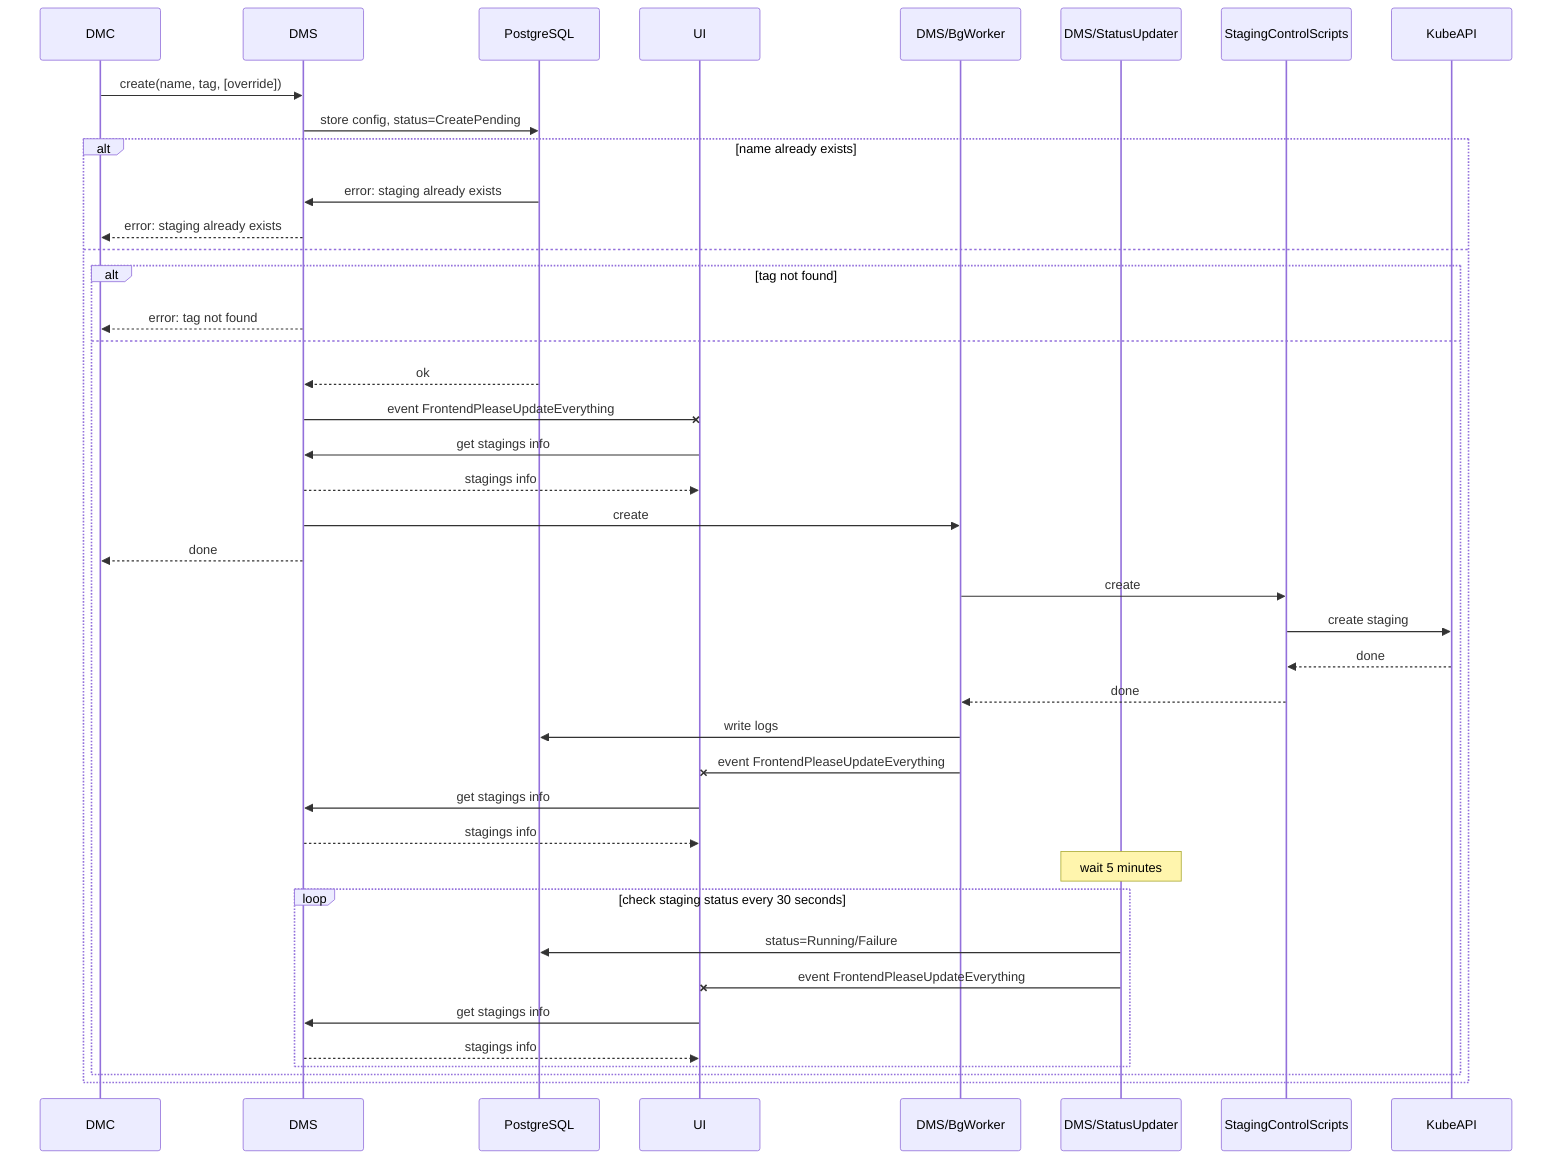 sequenceDiagram
    participant DMC
    participant DMS
    participant PostgreSQL
    participant UI
    participant DMS/BgWorker
    participant DMS/StatusUpdater
    participant StagingControlScripts
    participant KubeAPI
    DMC->>DMS: create(name, tag, [override])
    DMS->>PostgreSQL: store config, status=CreatePending
    alt name already exists
        PostgreSQL->>DMS: error: staging already exists
        DMS-->>DMC: error: staging already exists
    else
        alt tag not found
            DMS-->>DMC: error: tag not found
        else
            PostgreSQL-->>DMS: ok
            DMS-xUI: event FrontendPleaseUpdateEverything
            UI->>DMS: get stagings info
            DMS-->>UI: stagings info
            DMS->>DMS/BgWorker: create
            DMS-->>DMC: done
            DMS/BgWorker->>StagingControlScripts: create
            StagingControlScripts->>KubeAPI: create staging
            KubeAPI-->>StagingControlScripts: done
            StagingControlScripts-->>DMS/BgWorker: done
            DMS/BgWorker->>PostgreSQL: write logs
            DMS/BgWorker-xUI: event FrontendPleaseUpdateEverything
            UI->>DMS: get stagings info
            DMS-->>UI: stagings info
            Note over DMS/StatusUpdater: wait 5 minutes
            loop check staging status every 30 seconds
                DMS/StatusUpdater->>PostgreSQL: status=Running/Failure
                DMS/StatusUpdater-xUI: event FrontendPleaseUpdateEverything
                UI->>DMS: get stagings info
                DMS-->>UI: stagings info
            end
        end
    end